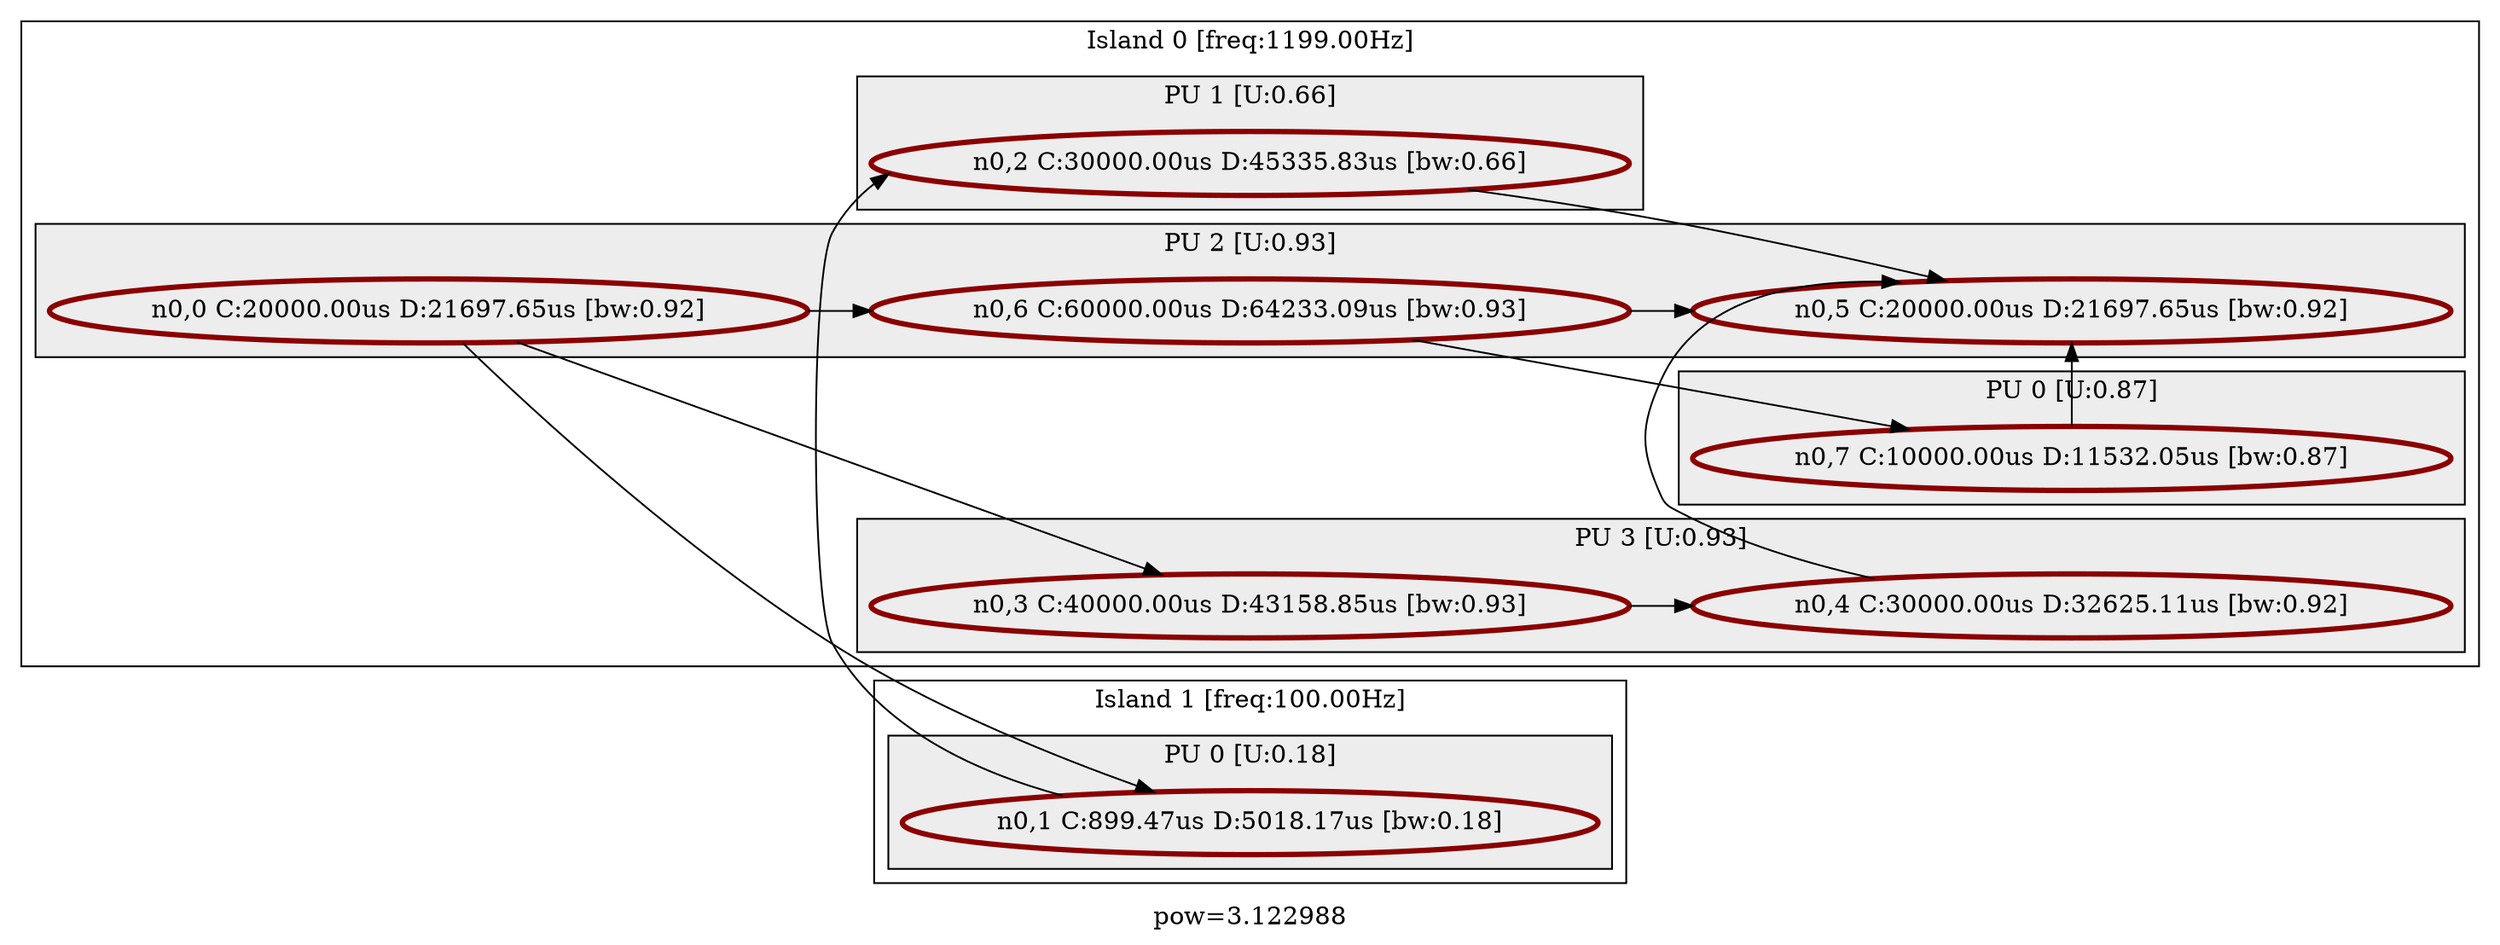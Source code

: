 digraph G {
  rankdir=LR;
  label="pow=3.122988"
  subgraph cluster_island_0 {
    label="Island 0 [freq:1199.00Hz]";
    subgraph cluster_pu_0 {
      label="PU 0 [U:0.87]";
      bgcolor=gray93;
      n_0_7 [ label="n0,7 C:10000.00us D:11532.05us [bw:0.87]", color=darkred, penwidth=3 ];
    }
    subgraph cluster_pu_1 {
      label="PU 1 [U:0.66]";
      bgcolor=gray93;
      n_0_2 [ label="n0,2 C:30000.00us D:45335.83us [bw:0.66]", color=darkred, penwidth=3 ];
    }
    subgraph cluster_pu_2 {
      label="PU 2 [U:0.93]";
      bgcolor=gray93;
      n_0_0 [ label="n0,0 C:20000.00us D:21697.65us [bw:0.92]", color=darkred, penwidth=3 ];
      n_0_5 [ label="n0,5 C:20000.00us D:21697.65us [bw:0.92]", color=darkred, penwidth=3 ];
      n_0_6 [ label="n0,6 C:60000.00us D:64233.09us [bw:0.93]", color=darkred, penwidth=3 ];
    }
    subgraph cluster_pu_3 {
      label="PU 3 [U:0.93]";
      bgcolor=gray93;
      n_0_3 [ label="n0,3 C:40000.00us D:43158.85us [bw:0.93]", color=darkred, penwidth=3 ];
      n_0_4 [ label="n0,4 C:30000.00us D:32625.11us [bw:0.92]", color=darkred, penwidth=3 ];
    }
  }
  subgraph cluster_island_1 {
    label="Island 1 [freq:100.00Hz]";
    subgraph cluster_pu_0 {
      label="PU 0 [U:0.18]";
      bgcolor=gray93;
      n_0_1 [ label="n0,1 C:899.47us D:5018.17us [bw:0.18]", color=darkred, penwidth=3 ];
    }
  }
  n_0_0 -> n_0_1
  n_0_0 -> n_0_3
  n_0_0 -> n_0_6
  n_0_1 -> n_0_2
  n_0_2 -> n_0_5
  n_0_3 -> n_0_4
  n_0_4 -> n_0_5
  n_0_6 -> n_0_5
  n_0_6 -> n_0_7
  n_0_7 -> n_0_5
}
